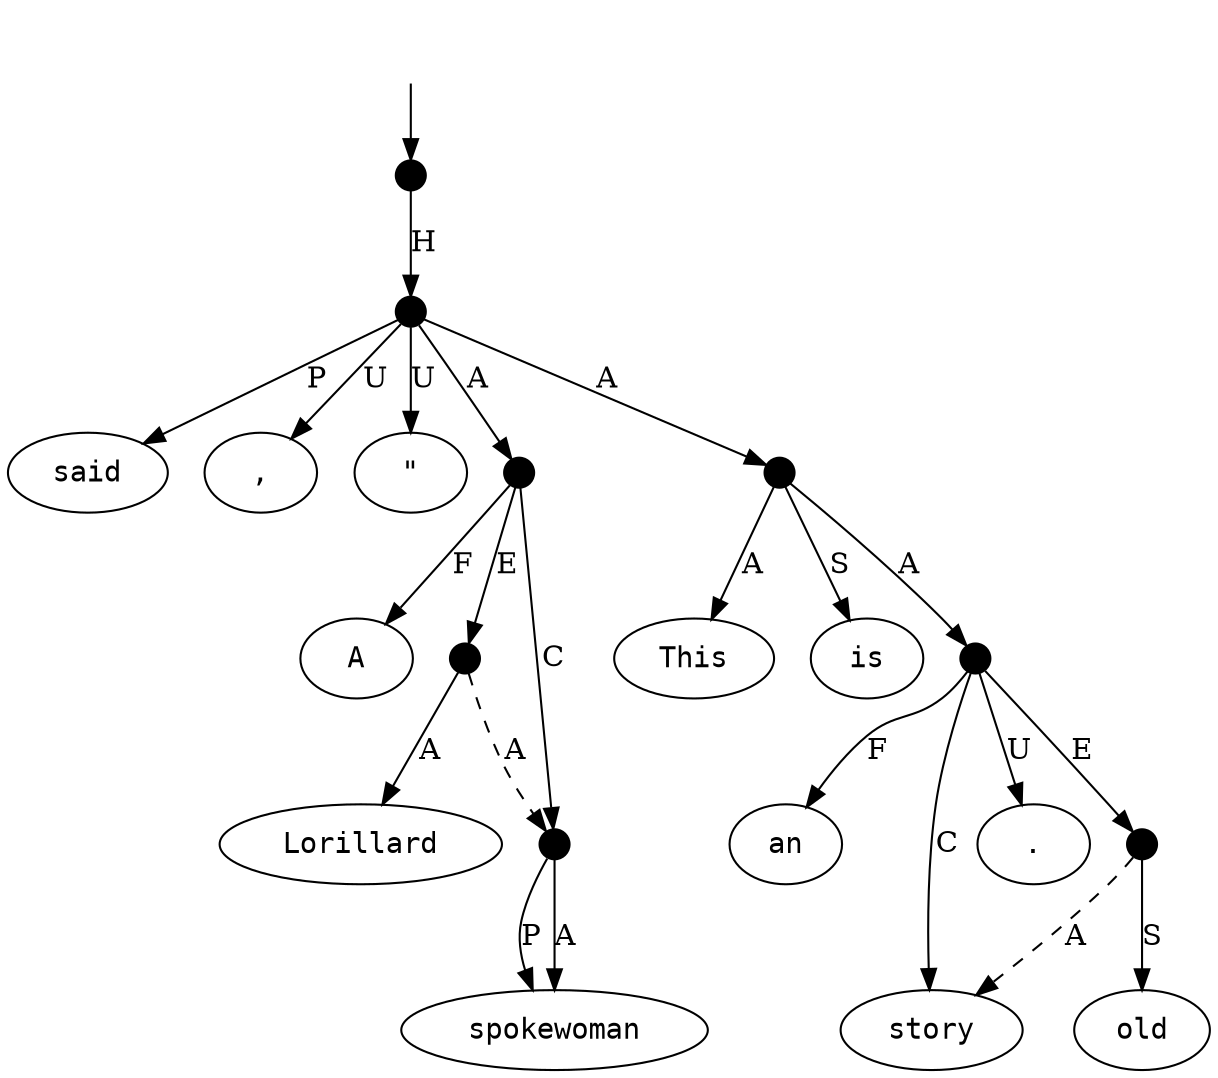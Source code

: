 digraph "20003005" {
  top [ style=invis ];
  top -> 13;
  0 [ label=<<table align="center" border="0" cellspacing="0"><tr><td colspan="2"><font face="Courier">A</font></td></tr></table>> ];
  1 [ label=<<table align="center" border="0" cellspacing="0"><tr><td colspan="2"><font face="Courier">Lorillard</font></td></tr></table>> ];
  2 [ label=<<table align="center" border="0" cellspacing="0"><tr><td colspan="2"><font face="Courier">spokewoman</font></td></tr></table>> ];
  3 [ label=<<table align="center" border="0" cellspacing="0"><tr><td colspan="2"><font face="Courier">said</font></td></tr></table>> ];
  4 [ label=<<table align="center" border="0" cellspacing="0"><tr><td colspan="2"><font face="Courier">,</font></td></tr></table>> ];
  5 [ label=<<table align="center" border="0" cellspacing="0"><tr><td colspan="2"><font face="Courier">&quot;</font></td></tr></table>> ];
  6 [ label=<<table align="center" border="0" cellspacing="0"><tr><td colspan="2"><font face="Courier">This</font></td></tr></table>> ];
  7 [ label=<<table align="center" border="0" cellspacing="0"><tr><td colspan="2"><font face="Courier">is</font></td></tr></table>> ];
  8 [ label=<<table align="center" border="0" cellspacing="0"><tr><td colspan="2"><font face="Courier">an</font></td></tr></table>> ];
  9 [ label=<<table align="center" border="0" cellspacing="0"><tr><td colspan="2"><font face="Courier">old</font></td></tr></table>> ];
  10 [ label=<<table align="center" border="0" cellspacing="0"><tr><td colspan="2"><font face="Courier">story</font></td></tr></table>> ];
  11 [ label=<<table align="center" border="0" cellspacing="0"><tr><td colspan="2"><font face="Courier">.</font></td></tr></table>> ];
  12 [ shape=point, width=0.2 ];
  13 [ shape=point, width=0.2 ];
  14 [ shape=point, width=0.2 ];
  15 [ shape=point, width=0.2 ];
  16 [ shape=point, width=0.2 ];
  17 [ shape=point, width=0.2 ];
  18 [ shape=point, width=0.2 ];
  19 [ shape=point, width=0.2 ];
  18 -> 8 [ label="F" ];
  15 -> 1 [ label="A" ];
  18 -> 19 [ label="E" ];
  18 -> 11 [ label="U" ];
  14 -> 5 [ label="U" ];
  17 -> 6 [ label="A" ];
  16 -> 2 [ label="P" ];
  13 -> 14 [ label="H" ];
  14 -> 3 [ label="P" ];
  19 -> 10 [ label="A", style=dashed ];
  15 -> 16 [ label="A", style=dashed ];
  17 -> 7 [ label="S" ];
  14 -> 17 [ label="A" ];
  19 -> 9 [ label="S" ];
  12 -> 0 [ label="F" ];
  12 -> 15 [ label="E" ];
  16 -> 2 [ label="A" ];
  18 -> 10 [ label="C" ];
  14 -> 12 [ label="A" ];
  14 -> 4 [ label="U" ];
  12 -> 16 [ label="C" ];
  17 -> 18 [ label="A" ];
}

